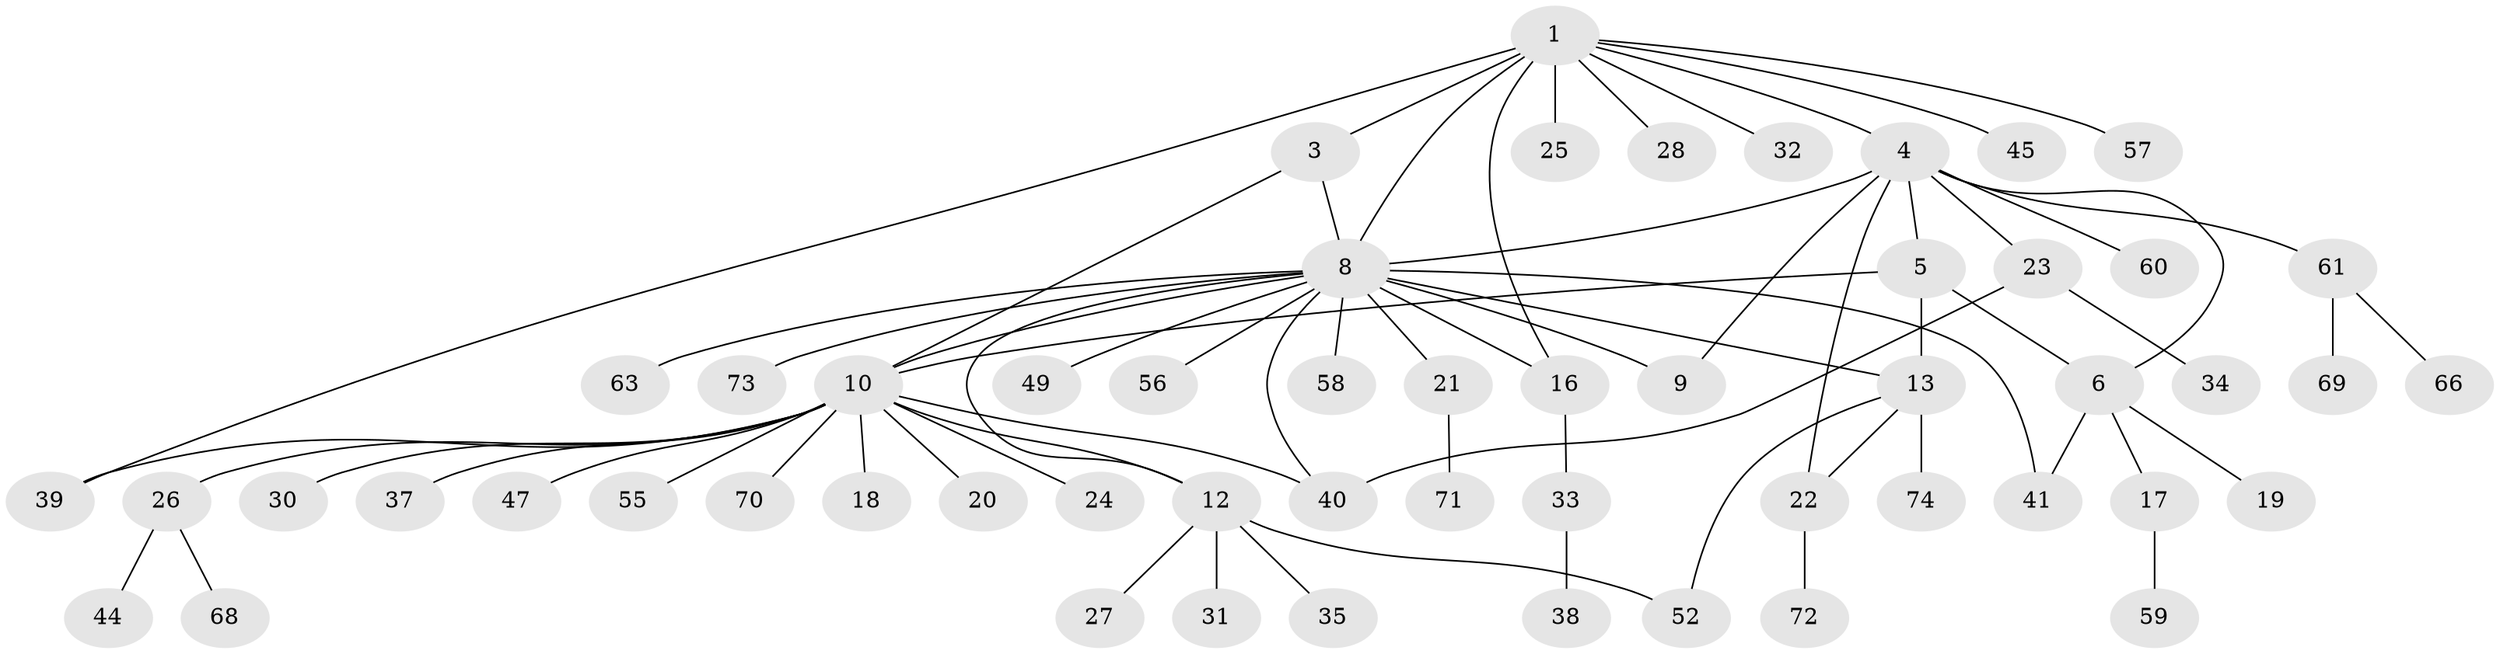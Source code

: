 // original degree distribution, {6: 0.04054054054054054, 7: 0.013513513513513514, 5: 0.013513513513513514, 8: 0.04054054054054054, 4: 0.04054054054054054, 11: 0.013513513513513514, 2: 0.13513513513513514, 10: 0.013513513513513514, 9: 0.013513513513513514, 3: 0.12162162162162163, 1: 0.5540540540540541}
// Generated by graph-tools (version 1.1) at 2025/11/02/27/25 16:11:32]
// undirected, 55 vertices, 69 edges
graph export_dot {
graph [start="1"]
  node [color=gray90,style=filled];
  1 [super="+2"];
  3 [super="+51"];
  4 [super="+7"];
  5 [super="+54"];
  6 [super="+67"];
  8 [super="+15"];
  9;
  10 [super="+11"];
  12 [super="+36"];
  13 [super="+14"];
  16 [super="+50"];
  17 [super="+48"];
  18;
  19;
  20;
  21 [super="+65"];
  22 [super="+42"];
  23 [super="+53"];
  24;
  25;
  26 [super="+29"];
  27;
  28;
  30;
  31;
  32;
  33 [super="+46"];
  34;
  35;
  37;
  38;
  39 [super="+43"];
  40;
  41;
  44;
  45;
  47;
  49 [super="+62"];
  52;
  55;
  56;
  57;
  58;
  59;
  60;
  61 [super="+64"];
  63;
  66;
  68;
  69;
  70;
  71;
  72;
  73;
  74;
  1 -- 3 [weight=2];
  1 -- 8;
  1 -- 39;
  1 -- 45;
  1 -- 57;
  1 -- 32;
  1 -- 16;
  1 -- 4;
  1 -- 25;
  1 -- 28;
  3 -- 10;
  3 -- 8;
  4 -- 5;
  4 -- 6;
  4 -- 60;
  4 -- 61;
  4 -- 8 [weight=2];
  4 -- 9;
  4 -- 23;
  4 -- 22;
  5 -- 6;
  5 -- 10;
  5 -- 13;
  6 -- 17;
  6 -- 19;
  6 -- 41;
  8 -- 9;
  8 -- 16;
  8 -- 21;
  8 -- 40;
  8 -- 41;
  8 -- 49;
  8 -- 56;
  8 -- 10;
  8 -- 73;
  8 -- 12;
  8 -- 13 [weight=2];
  8 -- 58;
  8 -- 63;
  10 -- 12 [weight=2];
  10 -- 18;
  10 -- 20;
  10 -- 26;
  10 -- 30;
  10 -- 39;
  10 -- 55;
  10 -- 70;
  10 -- 37;
  10 -- 40;
  10 -- 47;
  10 -- 24;
  12 -- 27;
  12 -- 31;
  12 -- 35;
  12 -- 52;
  13 -- 22;
  13 -- 52;
  13 -- 74;
  16 -- 33;
  17 -- 59;
  21 -- 71;
  22 -- 72;
  23 -- 34;
  23 -- 40;
  26 -- 68;
  26 -- 44;
  33 -- 38;
  61 -- 66;
  61 -- 69;
}
